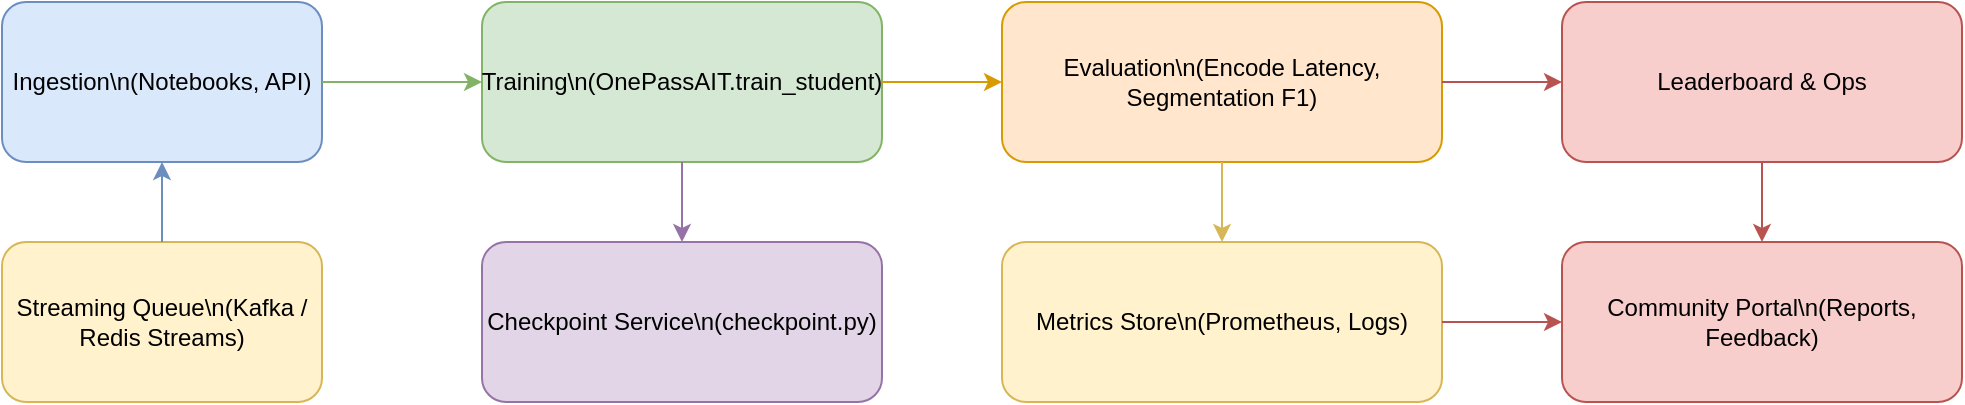 <mxfile version="20.8.16" type="device">
  <diagram id="architecture" name="Community Event Architecture">
    <mxGraphModel dx="890" dy="541" grid="1" gridSize="10" guides="1" tooltips="1" connect="1" arrows="1" fold="1" page="1" pageScale="1" pageWidth="850" pageHeight="1100" math="0" shadow="0">
      <root>
        <mxCell id="0" />
        <mxCell id="1" parent="0" />
        <mxCell id="ingestion" value="Ingestion\n(Notebooks, API)" style="rounded=1;whiteSpace=wrap;html=1;fillColor=#dae8fc;strokeColor=#6c8ebf;" vertex="1" parent="1">
          <mxGeometry x="120" y="160" width="160" height="80" as="geometry" />
        </mxCell>
        <mxCell id="training" value="Training\n(OnePassAIT.train_student)" style="rounded=1;whiteSpace=wrap;html=1;fillColor=#d5e8d4;strokeColor=#82b366;" vertex="1" parent="1">
          <mxGeometry x="360" y="160" width="200" height="80" as="geometry" />
        </mxCell>
        <mxCell id="evaluation" value="Evaluation\n(Encode Latency, Segmentation F1)" style="rounded=1;whiteSpace=wrap;html=1;fillColor=#ffe6cc;strokeColor=#d79b00;" vertex="1" parent="1">
          <mxGeometry x="620" y="160" width="220" height="80" as="geometry" />
        </mxCell>
        <mxCell id="leaderboard" value="Leaderboard &amp; Ops" style="rounded=1;whiteSpace=wrap;html=1;fillColor=#f8cecc;strokeColor=#b85450;" vertex="1" parent="1">
          <mxGeometry x="900" y="160" width="200" height="80" as="geometry" />
        </mxCell>
        <mxCell id="stream" value="Streaming Queue\n(Kafka / Redis Streams)" style="rounded=1;whiteSpace=wrap;html=1;fillColor=#fff2cc;strokeColor=#d6b656;" vertex="1" parent="1">
          <mxGeometry x="120" y="280" width="160" height="80" as="geometry" />
        </mxCell>
        <mxCell id="checkpoint" value="Checkpoint Service\n(checkpoint.py)" style="rounded=1;whiteSpace=wrap;html=1;fillColor=#e1d5e7;strokeColor=#9673a6;" vertex="1" parent="1">
          <mxGeometry x="360" y="280" width="200" height="80" as="geometry" />
        </mxCell>
        <mxCell id="metrics" value="Metrics Store\n(Prometheus, Logs)" style="rounded=1;whiteSpace=wrap;html=1;fillColor=#fff2cc;strokeColor=#d6b656;" vertex="1" parent="1">
          <mxGeometry x="620" y="280" width="220" height="80" as="geometry" />
        </mxCell>
        <mxCell id="analytics" value="Community Portal\n(Reports, Feedback)" style="rounded=1;whiteSpace=wrap;html=1;fillColor=#f8cecc;strokeColor=#b85450;" vertex="1" parent="1">
          <mxGeometry x="900" y="280" width="200" height="80" as="geometry" />
        </mxCell>
        <mxCell id="edge1" style="edgeStyle=orthogonalEdgeStyle;rounded=0;orthogonalLoop=1;jettySize=auto;html=1;strokeColor=#6c8ebf;" edge="1" parent="1" source="stream" target="ingestion">
          <mxGeometry relative="1" as="geometry" />
        </mxCell>
        <mxCell id="edge2" style="edgeStyle=orthogonalEdgeStyle;rounded=0;orthogonalLoop=1;jettySize=auto;html=1;strokeColor=#82b366;" edge="1" parent="1" source="ingestion" target="training">
          <mxGeometry relative="1" as="geometry" />
        </mxCell>
        <mxCell id="edge3" style="edgeStyle=orthogonalEdgeStyle;rounded=0;orthogonalLoop=1;jettySize=auto;html=1;strokeColor=#d79b00;" edge="1" parent="1" source="training" target="evaluation">
          <mxGeometry relative="1" as="geometry" />
        </mxCell>
        <mxCell id="edge4" style="edgeStyle=orthogonalEdgeStyle;rounded=0;orthogonalLoop=1;jettySize=auto;html=1;strokeColor=#b85450;" edge="1" parent="1" source="evaluation" target="leaderboard">
          <mxGeometry relative="1" as="geometry" />
        </mxCell>
        <mxCell id="edge5" style="edgeStyle=orthogonalEdgeStyle;rounded=0;orthogonalLoop=1;jettySize=auto;html=1;strokeColor=#9673a6;" edge="1" parent="1" source="training" target="checkpoint">
          <mxGeometry relative="1" as="geometry" />
        </mxCell>
        <mxCell id="edge6" style="edgeStyle=orthogonalEdgeStyle;rounded=0;orthogonalLoop=1;jettySize=auto;html=1;strokeColor=#d6b656;" edge="1" parent="1" source="evaluation" target="metrics">
          <mxGeometry relative="1" as="geometry" />
        </mxCell>
        <mxCell id="edge7" style="edgeStyle=orthogonalEdgeStyle;rounded=0;orthogonalLoop=1;jettySize=auto;html=1;strokeColor=#b85450;" edge="1" parent="1" source="metrics" target="analytics">
          <mxGeometry relative="1" as="geometry" />
        </mxCell>
        <mxCell id="edge8" style="edgeStyle=orthogonalEdgeStyle;rounded=0;orthogonalLoop=1;jettySize=auto;html=1;strokeColor=#b85450;" edge="1" parent="1" source="leaderboard" target="analytics">
          <mxGeometry relative="1" as="geometry" />
        </mxCell>
      </root>
    </mxGraphModel>
  </diagram>
</mxfile>
